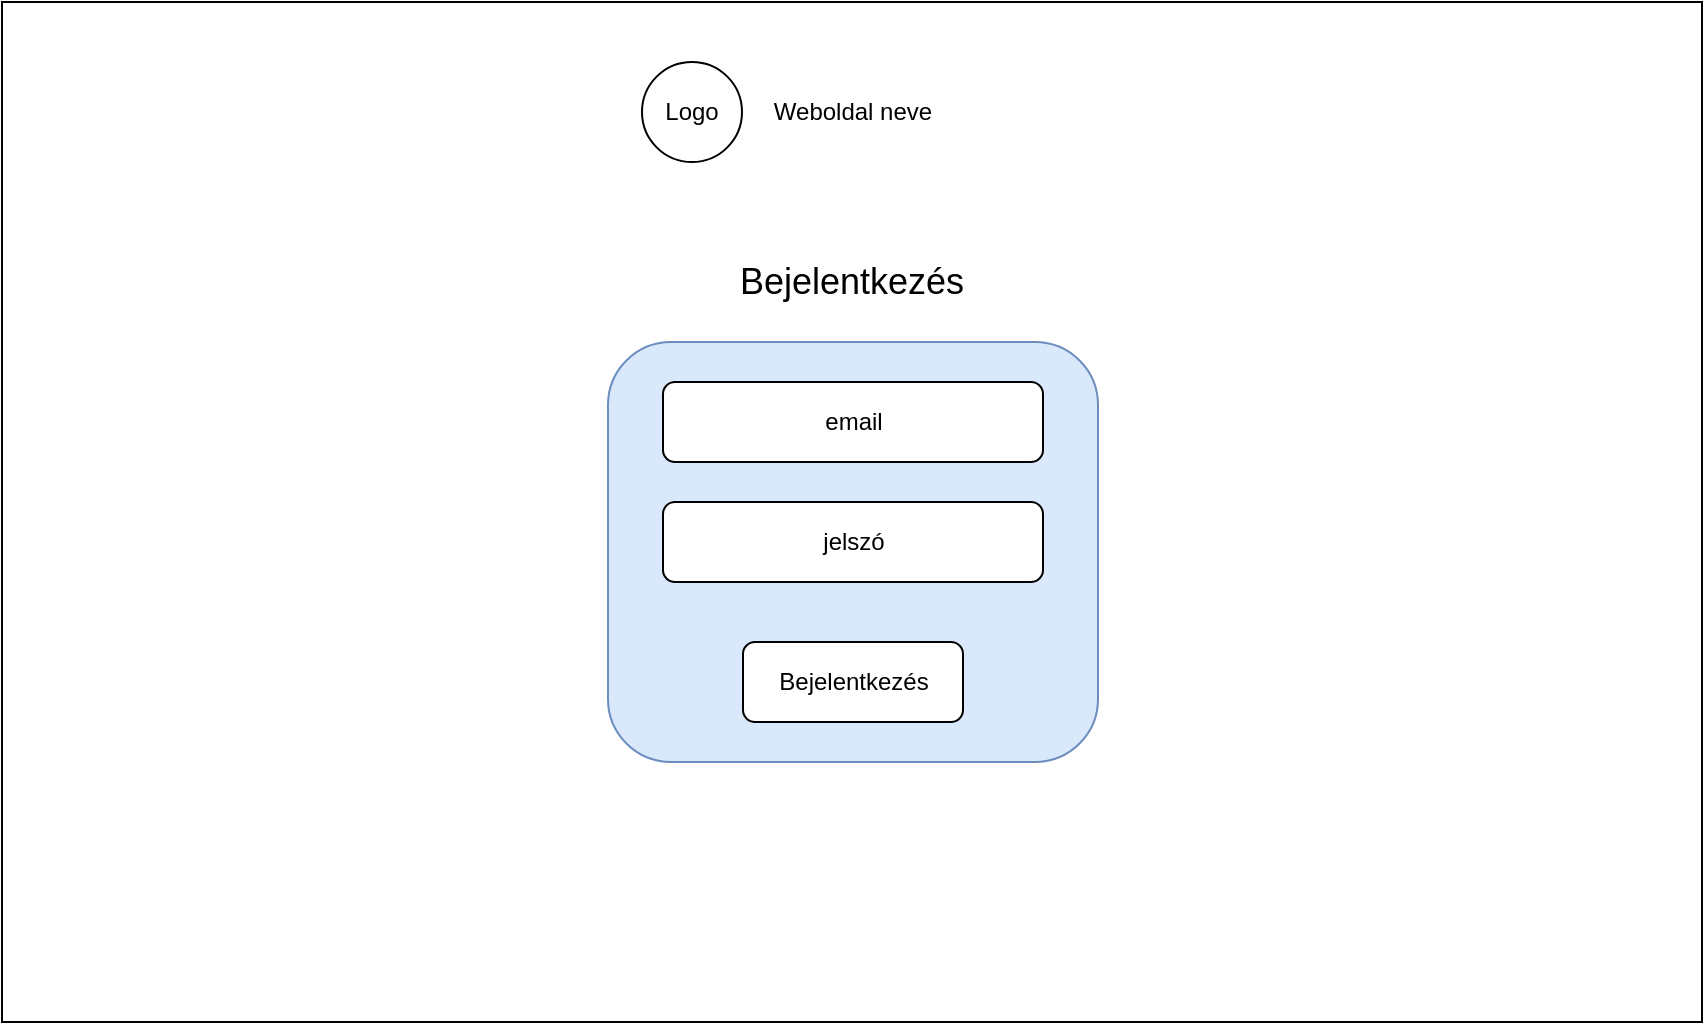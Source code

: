 <mxfile version="21.0.2" type="device"><diagram name="Page-1" id="Je7DMCv9CTjh_zBwAjeo"><mxGraphModel dx="1009" dy="550" grid="1" gridSize="10" guides="1" tooltips="1" connect="1" arrows="1" fold="1" page="1" pageScale="1" pageWidth="850" pageHeight="1100" math="0" shadow="0"><root><mxCell id="0"/><mxCell id="1" parent="0"/><mxCell id="OS4ZW-dCB2JzGjvapduM-1" value="" style="rounded=0;whiteSpace=wrap;html=1;" vertex="1" parent="1"><mxGeometry width="850" height="510" as="geometry"/></mxCell><mxCell id="OS4ZW-dCB2JzGjvapduM-2" value="Logo" style="ellipse;whiteSpace=wrap;html=1;aspect=fixed;" vertex="1" parent="1"><mxGeometry x="320" y="30" width="50" height="50" as="geometry"/></mxCell><mxCell id="OS4ZW-dCB2JzGjvapduM-3" value="Weboldal neve" style="text;html=1;strokeColor=none;fillColor=none;align=center;verticalAlign=middle;whiteSpace=wrap;rounded=0;" vertex="1" parent="1"><mxGeometry x="383" y="40" width="85" height="30" as="geometry"/></mxCell><mxCell id="OS4ZW-dCB2JzGjvapduM-4" value="Bejelentkezés" style="text;html=1;strokeColor=none;fillColor=none;align=center;verticalAlign=middle;whiteSpace=wrap;rounded=0;fontSize=18;" vertex="1" parent="1"><mxGeometry x="365" y="120" width="120" height="40" as="geometry"/></mxCell><mxCell id="OS4ZW-dCB2JzGjvapduM-5" value="" style="rounded=1;whiteSpace=wrap;html=1;fillColor=#dae8fc;strokeColor=#6c8ebf;" vertex="1" parent="1"><mxGeometry x="303" y="170" width="245" height="210" as="geometry"/></mxCell><mxCell id="OS4ZW-dCB2JzGjvapduM-6" value="email" style="rounded=1;whiteSpace=wrap;html=1;" vertex="1" parent="1"><mxGeometry x="330.5" y="190" width="190" height="40" as="geometry"/></mxCell><mxCell id="OS4ZW-dCB2JzGjvapduM-7" value="jelszó" style="rounded=1;whiteSpace=wrap;html=1;" vertex="1" parent="1"><mxGeometry x="330.5" y="250" width="190" height="40" as="geometry"/></mxCell><mxCell id="OS4ZW-dCB2JzGjvapduM-13" value="Bejelentkezés" style="rounded=1;whiteSpace=wrap;html=1;" vertex="1" parent="1"><mxGeometry x="370.5" y="320" width="110" height="40" as="geometry"/></mxCell></root></mxGraphModel></diagram></mxfile>